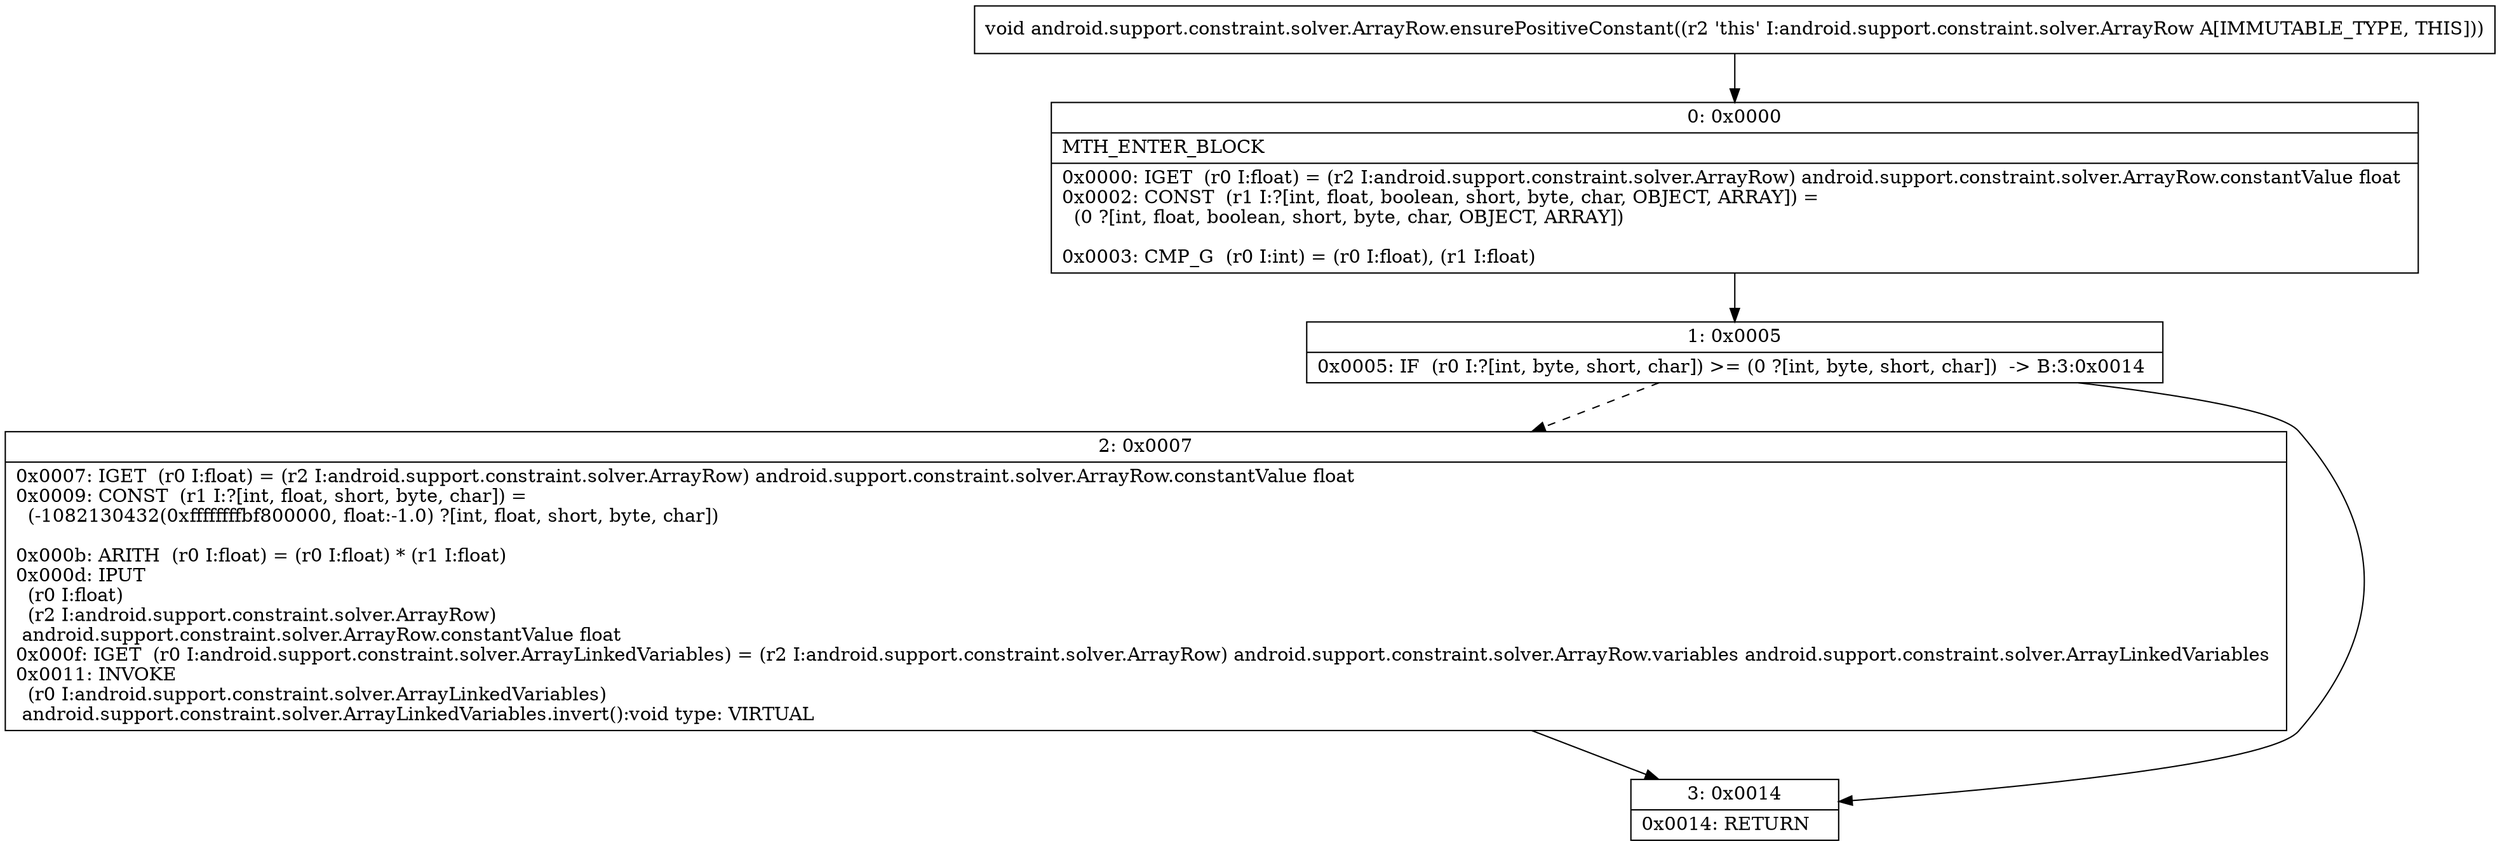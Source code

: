 digraph "CFG forandroid.support.constraint.solver.ArrayRow.ensurePositiveConstant()V" {
Node_0 [shape=record,label="{0\:\ 0x0000|MTH_ENTER_BLOCK\l|0x0000: IGET  (r0 I:float) = (r2 I:android.support.constraint.solver.ArrayRow) android.support.constraint.solver.ArrayRow.constantValue float \l0x0002: CONST  (r1 I:?[int, float, boolean, short, byte, char, OBJECT, ARRAY]) = \l  (0 ?[int, float, boolean, short, byte, char, OBJECT, ARRAY])\l \l0x0003: CMP_G  (r0 I:int) = (r0 I:float), (r1 I:float) \l}"];
Node_1 [shape=record,label="{1\:\ 0x0005|0x0005: IF  (r0 I:?[int, byte, short, char]) \>= (0 ?[int, byte, short, char])  \-\> B:3:0x0014 \l}"];
Node_2 [shape=record,label="{2\:\ 0x0007|0x0007: IGET  (r0 I:float) = (r2 I:android.support.constraint.solver.ArrayRow) android.support.constraint.solver.ArrayRow.constantValue float \l0x0009: CONST  (r1 I:?[int, float, short, byte, char]) = \l  (\-1082130432(0xffffffffbf800000, float:\-1.0) ?[int, float, short, byte, char])\l \l0x000b: ARITH  (r0 I:float) = (r0 I:float) * (r1 I:float) \l0x000d: IPUT  \l  (r0 I:float)\l  (r2 I:android.support.constraint.solver.ArrayRow)\l android.support.constraint.solver.ArrayRow.constantValue float \l0x000f: IGET  (r0 I:android.support.constraint.solver.ArrayLinkedVariables) = (r2 I:android.support.constraint.solver.ArrayRow) android.support.constraint.solver.ArrayRow.variables android.support.constraint.solver.ArrayLinkedVariables \l0x0011: INVOKE  \l  (r0 I:android.support.constraint.solver.ArrayLinkedVariables)\l android.support.constraint.solver.ArrayLinkedVariables.invert():void type: VIRTUAL \l}"];
Node_3 [shape=record,label="{3\:\ 0x0014|0x0014: RETURN   \l}"];
MethodNode[shape=record,label="{void android.support.constraint.solver.ArrayRow.ensurePositiveConstant((r2 'this' I:android.support.constraint.solver.ArrayRow A[IMMUTABLE_TYPE, THIS])) }"];
MethodNode -> Node_0;
Node_0 -> Node_1;
Node_1 -> Node_2[style=dashed];
Node_1 -> Node_3;
Node_2 -> Node_3;
}

